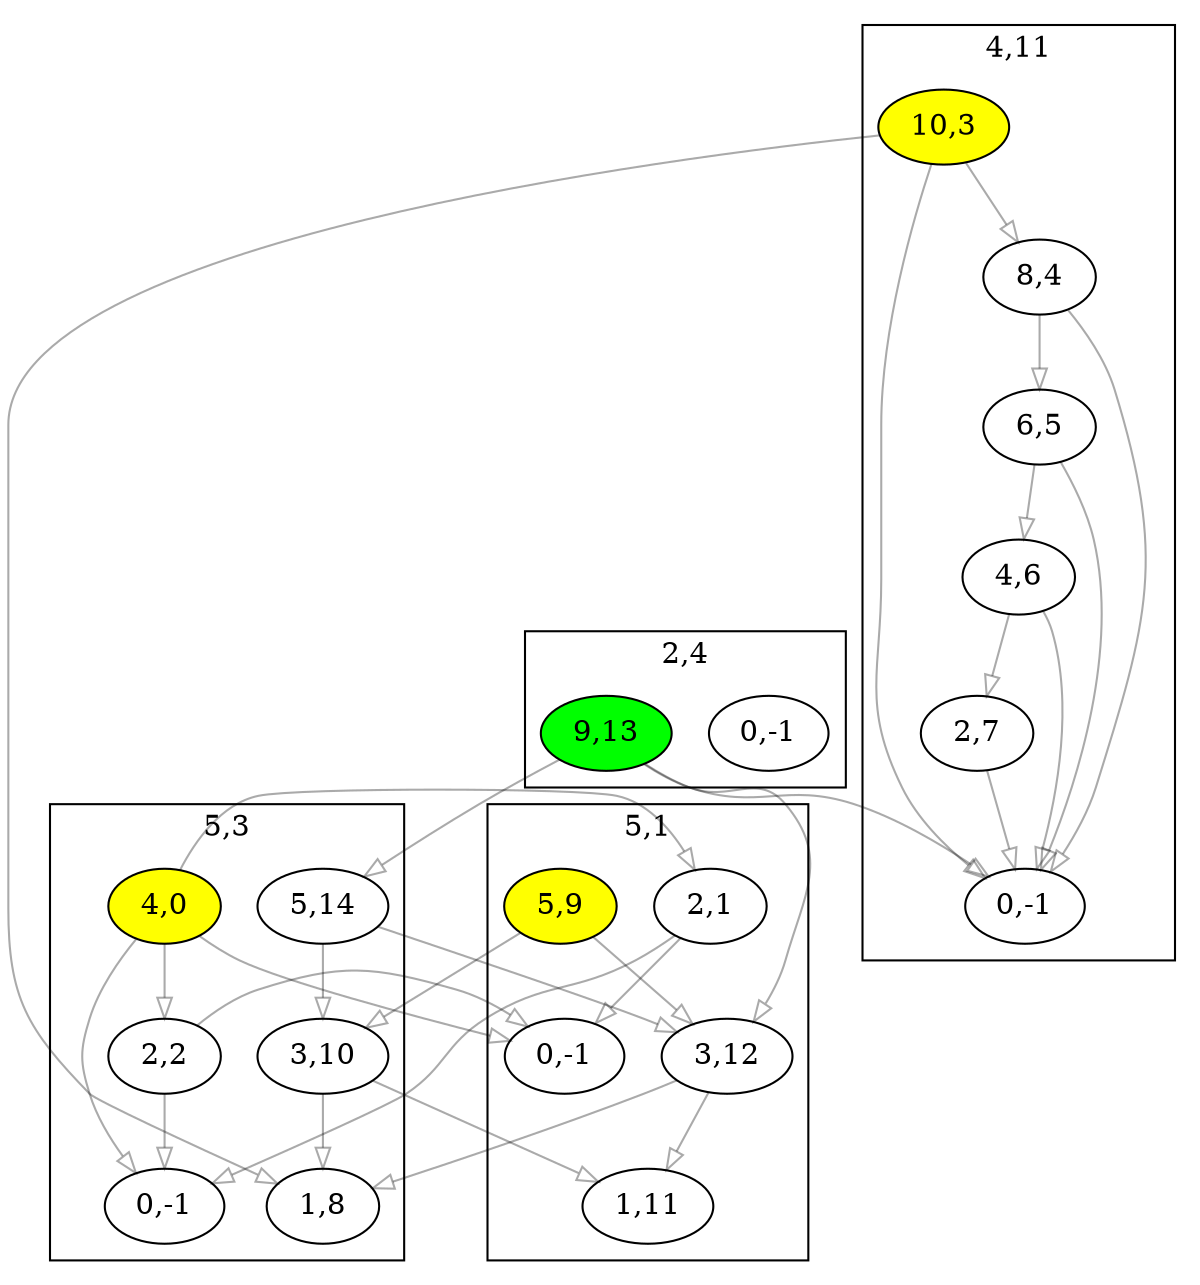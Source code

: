 digraph "stromrallye3.txt" {
	compound=true
	subgraph cluster5_3 {
		label="5,3"
		battery5_3_0 [label="0,-1" pos="14.0,30.799999999999997!"]
		battery5_3_1 [label="1,8" pos="15.0,30.799999999999997!"]
		battery5_3_2 [label="2,2" pos="16.0,30.799999999999997!"]
		battery5_3_3 [label="3,10" pos="14.0,29.799999999999997!"]
		battery5_3_4 [label="4,0" fillcolor=yellow pos="15.0,29.799999999999997!" style=filled]
		battery5_3_5 [label="5,14" pos="16.0,29.799999999999997!"]
	}
	subgraph cluster4_11 {
		label="4,11"
		battery4_11_0 [label="0,-1" pos="11.2,8.399999999999999!"]
		battery4_11_2 [label="2,7" pos="12.2,8.399999999999999!"]
		battery4_11_4 [label="4,6" pos="13.2,8.399999999999999!"]
		battery4_11_6 [label="6,5" pos="11.2,7.399999999999999!"]
		battery4_11_8 [label="8,4" pos="12.2,7.399999999999999!"]
		battery4_11_10 [label="10,3" fillcolor=yellow pos="13.2,7.399999999999999!" style=filled]
	}
	subgraph cluster5_1 {
		label="5,1"
		battery5_1_0 [label="0,-1" pos="14.0,36.4!"]
		battery5_1_1 [label="1,11" pos="15.0,36.4!"]
		battery5_1_2 [label="2,1" pos="16.0,36.4!"]
		battery5_1_3 [label="3,12" pos="14.0,35.4!"]
		battery5_1_5 [label="5,9" fillcolor=yellow pos="15.0,35.4!" style=filled]
	}
	subgraph cluster2_4 {
		label="2,4"
		battery2_4_0 [label="0,-1" pos="5.6,28.0!"]
		battery2_4_9 [label="9,13" fillcolor=green pos="6.6,28.0!" style=filled]
	}
	battery5_3_4 -> battery5_1_2 [color="#00000055" fillcolor=none]
	battery5_3_4 -> battery5_1_0 [color="#00000055" fillcolor=none]
	battery5_3_4 -> battery5_3_2 [color="#00000055" fillcolor=none]
	battery5_3_4 -> battery5_3_0 [color="#00000055" fillcolor=none]
	battery5_3_2 -> battery5_1_0 [color="#00000055" fillcolor=none]
	battery5_3_2 -> battery5_3_0 [color="#00000055" fillcolor=none]
	battery5_3_3 -> battery5_1_1 [color="#00000055" fillcolor=none]
	battery5_3_3 -> battery5_3_1 [color="#00000055" fillcolor=none]
	battery5_3_5 -> battery5_1_3 [color="#00000055" fillcolor=none]
	battery5_3_5 -> battery5_3_3 [color="#00000055" fillcolor=none]
	battery4_11_10 -> battery5_3_1 [color="#00000055" fillcolor=none]
	battery4_11_10 -> battery4_11_8 [color="#00000055" fillcolor=none]
	battery4_11_10 -> battery4_11_0 [color="#00000055" fillcolor=none]
	battery4_11_8 -> battery4_11_6 [color="#00000055" fillcolor=none]
	battery4_11_8 -> battery4_11_0 [color="#00000055" fillcolor=none]
	battery4_11_6 -> battery4_11_4 [color="#00000055" fillcolor=none]
	battery4_11_6 -> battery4_11_0 [color="#00000055" fillcolor=none]
	battery4_11_4 -> battery4_11_2 [color="#00000055" fillcolor=none]
	battery4_11_4 -> battery4_11_0 [color="#00000055" fillcolor=none]
	battery4_11_2 -> battery4_11_0 [color="#00000055" fillcolor=none]
	battery5_1_2 -> battery5_3_0 [color="#00000055" fillcolor=none]
	battery5_1_2 -> battery5_1_0 [color="#00000055" fillcolor=none]
	battery5_1_5 -> battery5_3_3 [color="#00000055" fillcolor=none]
	battery5_1_5 -> battery5_1_3 [color="#00000055" fillcolor=none]
	battery5_1_3 -> battery5_3_1 [color="#00000055" fillcolor=none]
	battery5_1_3 -> battery5_1_1 [color="#00000055" fillcolor=none]
	battery2_4_9 -> battery5_3_5 [color="#00000055" fillcolor=none]
	battery2_4_9 -> battery5_1_3 [color="#00000055" fillcolor=none]
	battery2_4_9 -> battery4_11_0 [color="#00000055" fillcolor=none]
}
